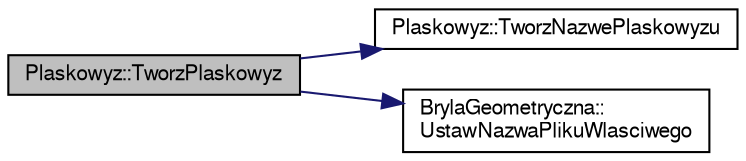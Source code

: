 digraph "Plaskowyz::TworzPlaskowyz"
{
 // LATEX_PDF_SIZE
  edge [fontname="FreeSans",fontsize="10",labelfontname="FreeSans",labelfontsize="10"];
  node [fontname="FreeSans",fontsize="10",shape=record];
  rankdir="LR";
  Node1 [label="Plaskowyz::TworzPlaskowyz",height=0.2,width=0.4,color="black", fillcolor="grey75", style="filled", fontcolor="black",tooltip="Metoda tworzaca odpowiedni plik wynikowy."];
  Node1 -> Node2 [color="midnightblue",fontsize="10",style="solid",fontname="FreeSans"];
  Node2 [label="Plaskowyz::TworzNazwePlaskowyzu",height=0.2,width=0.4,color="black", fillcolor="white", style="filled",URL="$a00151.html#a8d0f64a508fb2c2d0dbabb1e2dc1e59b",tooltip="Metody tworzace zestawy plikow."];
  Node1 -> Node3 [color="midnightblue",fontsize="10",style="solid",fontname="FreeSans"];
  Node3 [label="BrylaGeometryczna::\lUstawNazwaPlikuWlasciwego",height=0.2,width=0.4,color="black", fillcolor="white", style="filled",URL="$a00123.html#acc96bfdcd122da809e00ce225f5c5238",tooltip="Metoda Ustawiajaca Nazwe Pliku Docelowego."];
}

